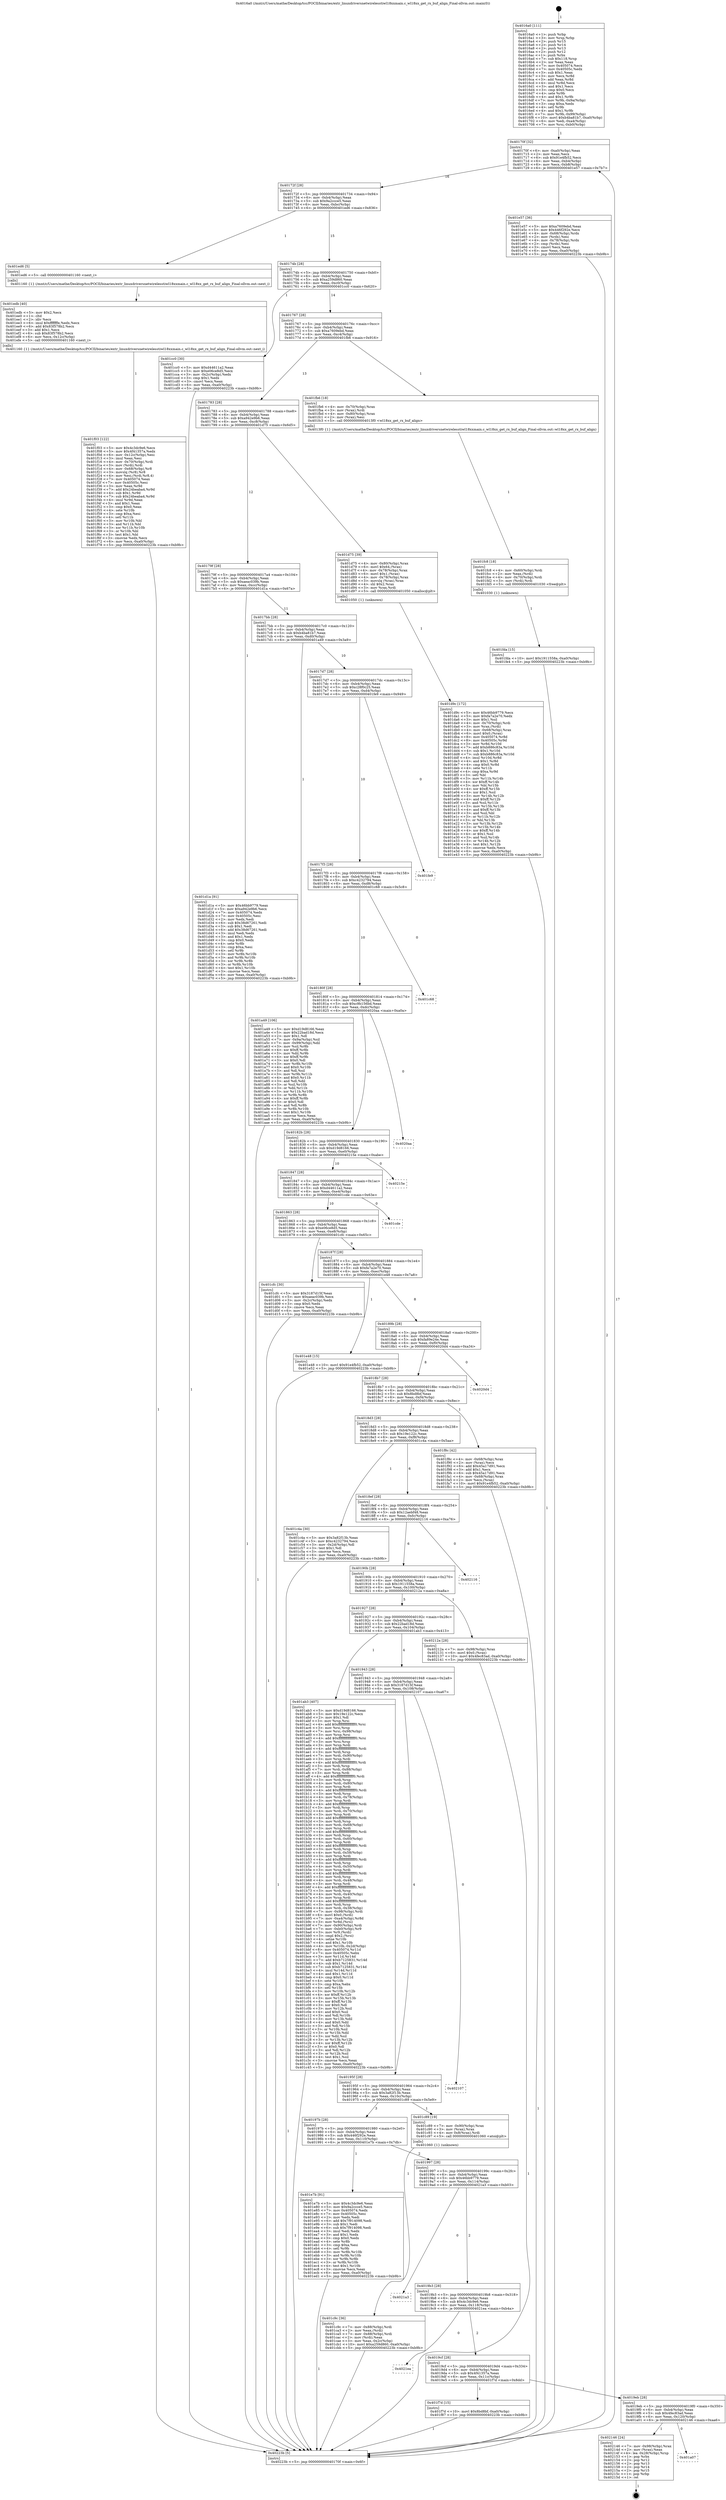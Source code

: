 digraph "0x4016a0" {
  label = "0x4016a0 (/mnt/c/Users/mathe/Desktop/tcc/POCII/binaries/extr_linuxdriversnetwirelesstiwl18xxmain.c_wl18xx_get_rx_buf_align_Final-ollvm.out::main(0))"
  labelloc = "t"
  node[shape=record]

  Entry [label="",width=0.3,height=0.3,shape=circle,fillcolor=black,style=filled]
  "0x40170f" [label="{
     0x40170f [32]\l
     | [instrs]\l
     &nbsp;&nbsp;0x40170f \<+6\>: mov -0xa0(%rbp),%eax\l
     &nbsp;&nbsp;0x401715 \<+2\>: mov %eax,%ecx\l
     &nbsp;&nbsp;0x401717 \<+6\>: sub $0x91e4fb52,%ecx\l
     &nbsp;&nbsp;0x40171d \<+6\>: mov %eax,-0xb4(%rbp)\l
     &nbsp;&nbsp;0x401723 \<+6\>: mov %ecx,-0xb8(%rbp)\l
     &nbsp;&nbsp;0x401729 \<+6\>: je 0000000000401e57 \<main+0x7b7\>\l
  }"]
  "0x401e57" [label="{
     0x401e57 [36]\l
     | [instrs]\l
     &nbsp;&nbsp;0x401e57 \<+5\>: mov $0xa7609ebd,%eax\l
     &nbsp;&nbsp;0x401e5c \<+5\>: mov $0x446f292e,%ecx\l
     &nbsp;&nbsp;0x401e61 \<+4\>: mov -0x68(%rbp),%rdx\l
     &nbsp;&nbsp;0x401e65 \<+2\>: mov (%rdx),%esi\l
     &nbsp;&nbsp;0x401e67 \<+4\>: mov -0x78(%rbp),%rdx\l
     &nbsp;&nbsp;0x401e6b \<+2\>: cmp (%rdx),%esi\l
     &nbsp;&nbsp;0x401e6d \<+3\>: cmovl %ecx,%eax\l
     &nbsp;&nbsp;0x401e70 \<+6\>: mov %eax,-0xa0(%rbp)\l
     &nbsp;&nbsp;0x401e76 \<+5\>: jmp 000000000040223b \<main+0xb9b\>\l
  }"]
  "0x40172f" [label="{
     0x40172f [28]\l
     | [instrs]\l
     &nbsp;&nbsp;0x40172f \<+5\>: jmp 0000000000401734 \<main+0x94\>\l
     &nbsp;&nbsp;0x401734 \<+6\>: mov -0xb4(%rbp),%eax\l
     &nbsp;&nbsp;0x40173a \<+5\>: sub $0x9a2ccce5,%eax\l
     &nbsp;&nbsp;0x40173f \<+6\>: mov %eax,-0xbc(%rbp)\l
     &nbsp;&nbsp;0x401745 \<+6\>: je 0000000000401ed6 \<main+0x836\>\l
  }"]
  Exit [label="",width=0.3,height=0.3,shape=circle,fillcolor=black,style=filled,peripheries=2]
  "0x401ed6" [label="{
     0x401ed6 [5]\l
     | [instrs]\l
     &nbsp;&nbsp;0x401ed6 \<+5\>: call 0000000000401160 \<next_i\>\l
     | [calls]\l
     &nbsp;&nbsp;0x401160 \{1\} (/mnt/c/Users/mathe/Desktop/tcc/POCII/binaries/extr_linuxdriversnetwirelesstiwl18xxmain.c_wl18xx_get_rx_buf_align_Final-ollvm.out::next_i)\l
  }"]
  "0x40174b" [label="{
     0x40174b [28]\l
     | [instrs]\l
     &nbsp;&nbsp;0x40174b \<+5\>: jmp 0000000000401750 \<main+0xb0\>\l
     &nbsp;&nbsp;0x401750 \<+6\>: mov -0xb4(%rbp),%eax\l
     &nbsp;&nbsp;0x401756 \<+5\>: sub $0xa259d860,%eax\l
     &nbsp;&nbsp;0x40175b \<+6\>: mov %eax,-0xc0(%rbp)\l
     &nbsp;&nbsp;0x401761 \<+6\>: je 0000000000401cc0 \<main+0x620\>\l
  }"]
  "0x401a07" [label="{
     0x401a07\l
  }", style=dashed]
  "0x401cc0" [label="{
     0x401cc0 [30]\l
     | [instrs]\l
     &nbsp;&nbsp;0x401cc0 \<+5\>: mov $0xd44611a2,%eax\l
     &nbsp;&nbsp;0x401cc5 \<+5\>: mov $0xe06ce8d5,%ecx\l
     &nbsp;&nbsp;0x401cca \<+3\>: mov -0x2c(%rbp),%edx\l
     &nbsp;&nbsp;0x401ccd \<+3\>: cmp $0x1,%edx\l
     &nbsp;&nbsp;0x401cd0 \<+3\>: cmovl %ecx,%eax\l
     &nbsp;&nbsp;0x401cd3 \<+6\>: mov %eax,-0xa0(%rbp)\l
     &nbsp;&nbsp;0x401cd9 \<+5\>: jmp 000000000040223b \<main+0xb9b\>\l
  }"]
  "0x401767" [label="{
     0x401767 [28]\l
     | [instrs]\l
     &nbsp;&nbsp;0x401767 \<+5\>: jmp 000000000040176c \<main+0xcc\>\l
     &nbsp;&nbsp;0x40176c \<+6\>: mov -0xb4(%rbp),%eax\l
     &nbsp;&nbsp;0x401772 \<+5\>: sub $0xa7609ebd,%eax\l
     &nbsp;&nbsp;0x401777 \<+6\>: mov %eax,-0xc4(%rbp)\l
     &nbsp;&nbsp;0x40177d \<+6\>: je 0000000000401fb6 \<main+0x916\>\l
  }"]
  "0x402146" [label="{
     0x402146 [24]\l
     | [instrs]\l
     &nbsp;&nbsp;0x402146 \<+7\>: mov -0x98(%rbp),%rax\l
     &nbsp;&nbsp;0x40214d \<+2\>: mov (%rax),%eax\l
     &nbsp;&nbsp;0x40214f \<+4\>: lea -0x28(%rbp),%rsp\l
     &nbsp;&nbsp;0x402153 \<+1\>: pop %rbx\l
     &nbsp;&nbsp;0x402154 \<+2\>: pop %r12\l
     &nbsp;&nbsp;0x402156 \<+2\>: pop %r13\l
     &nbsp;&nbsp;0x402158 \<+2\>: pop %r14\l
     &nbsp;&nbsp;0x40215a \<+2\>: pop %r15\l
     &nbsp;&nbsp;0x40215c \<+1\>: pop %rbp\l
     &nbsp;&nbsp;0x40215d \<+1\>: ret\l
  }"]
  "0x401fb6" [label="{
     0x401fb6 [18]\l
     | [instrs]\l
     &nbsp;&nbsp;0x401fb6 \<+4\>: mov -0x70(%rbp),%rax\l
     &nbsp;&nbsp;0x401fba \<+3\>: mov (%rax),%rdi\l
     &nbsp;&nbsp;0x401fbd \<+4\>: mov -0x80(%rbp),%rax\l
     &nbsp;&nbsp;0x401fc1 \<+2\>: mov (%rax),%esi\l
     &nbsp;&nbsp;0x401fc3 \<+5\>: call 00000000004013f0 \<wl18xx_get_rx_buf_align\>\l
     | [calls]\l
     &nbsp;&nbsp;0x4013f0 \{1\} (/mnt/c/Users/mathe/Desktop/tcc/POCII/binaries/extr_linuxdriversnetwirelesstiwl18xxmain.c_wl18xx_get_rx_buf_align_Final-ollvm.out::wl18xx_get_rx_buf_align)\l
  }"]
  "0x401783" [label="{
     0x401783 [28]\l
     | [instrs]\l
     &nbsp;&nbsp;0x401783 \<+5\>: jmp 0000000000401788 \<main+0xe8\>\l
     &nbsp;&nbsp;0x401788 \<+6\>: mov -0xb4(%rbp),%eax\l
     &nbsp;&nbsp;0x40178e \<+5\>: sub $0xa942e9b6,%eax\l
     &nbsp;&nbsp;0x401793 \<+6\>: mov %eax,-0xc8(%rbp)\l
     &nbsp;&nbsp;0x401799 \<+6\>: je 0000000000401d75 \<main+0x6d5\>\l
  }"]
  "0x401fda" [label="{
     0x401fda [15]\l
     | [instrs]\l
     &nbsp;&nbsp;0x401fda \<+10\>: movl $0x1911558a,-0xa0(%rbp)\l
     &nbsp;&nbsp;0x401fe4 \<+5\>: jmp 000000000040223b \<main+0xb9b\>\l
  }"]
  "0x401d75" [label="{
     0x401d75 [39]\l
     | [instrs]\l
     &nbsp;&nbsp;0x401d75 \<+4\>: mov -0x80(%rbp),%rax\l
     &nbsp;&nbsp;0x401d79 \<+6\>: movl $0x64,(%rax)\l
     &nbsp;&nbsp;0x401d7f \<+4\>: mov -0x78(%rbp),%rax\l
     &nbsp;&nbsp;0x401d83 \<+6\>: movl $0x1,(%rax)\l
     &nbsp;&nbsp;0x401d89 \<+4\>: mov -0x78(%rbp),%rax\l
     &nbsp;&nbsp;0x401d8d \<+3\>: movslq (%rax),%rax\l
     &nbsp;&nbsp;0x401d90 \<+4\>: shl $0x2,%rax\l
     &nbsp;&nbsp;0x401d94 \<+3\>: mov %rax,%rdi\l
     &nbsp;&nbsp;0x401d97 \<+5\>: call 0000000000401050 \<malloc@plt\>\l
     | [calls]\l
     &nbsp;&nbsp;0x401050 \{1\} (unknown)\l
  }"]
  "0x40179f" [label="{
     0x40179f [28]\l
     | [instrs]\l
     &nbsp;&nbsp;0x40179f \<+5\>: jmp 00000000004017a4 \<main+0x104\>\l
     &nbsp;&nbsp;0x4017a4 \<+6\>: mov -0xb4(%rbp),%eax\l
     &nbsp;&nbsp;0x4017aa \<+5\>: sub $0xaeac039b,%eax\l
     &nbsp;&nbsp;0x4017af \<+6\>: mov %eax,-0xcc(%rbp)\l
     &nbsp;&nbsp;0x4017b5 \<+6\>: je 0000000000401d1a \<main+0x67a\>\l
  }"]
  "0x401fc8" [label="{
     0x401fc8 [18]\l
     | [instrs]\l
     &nbsp;&nbsp;0x401fc8 \<+4\>: mov -0x60(%rbp),%rdi\l
     &nbsp;&nbsp;0x401fcc \<+2\>: mov %eax,(%rdi)\l
     &nbsp;&nbsp;0x401fce \<+4\>: mov -0x70(%rbp),%rdi\l
     &nbsp;&nbsp;0x401fd2 \<+3\>: mov (%rdi),%rdi\l
     &nbsp;&nbsp;0x401fd5 \<+5\>: call 0000000000401030 \<free@plt\>\l
     | [calls]\l
     &nbsp;&nbsp;0x401030 \{1\} (unknown)\l
  }"]
  "0x401d1a" [label="{
     0x401d1a [91]\l
     | [instrs]\l
     &nbsp;&nbsp;0x401d1a \<+5\>: mov $0x46bb9779,%eax\l
     &nbsp;&nbsp;0x401d1f \<+5\>: mov $0xa942e9b6,%ecx\l
     &nbsp;&nbsp;0x401d24 \<+7\>: mov 0x405074,%edx\l
     &nbsp;&nbsp;0x401d2b \<+7\>: mov 0x40505c,%esi\l
     &nbsp;&nbsp;0x401d32 \<+2\>: mov %edx,%edi\l
     &nbsp;&nbsp;0x401d34 \<+6\>: sub $0x38d67261,%edi\l
     &nbsp;&nbsp;0x401d3a \<+3\>: sub $0x1,%edi\l
     &nbsp;&nbsp;0x401d3d \<+6\>: add $0x38d67261,%edi\l
     &nbsp;&nbsp;0x401d43 \<+3\>: imul %edi,%edx\l
     &nbsp;&nbsp;0x401d46 \<+3\>: and $0x1,%edx\l
     &nbsp;&nbsp;0x401d49 \<+3\>: cmp $0x0,%edx\l
     &nbsp;&nbsp;0x401d4c \<+4\>: sete %r8b\l
     &nbsp;&nbsp;0x401d50 \<+3\>: cmp $0xa,%esi\l
     &nbsp;&nbsp;0x401d53 \<+4\>: setl %r9b\l
     &nbsp;&nbsp;0x401d57 \<+3\>: mov %r8b,%r10b\l
     &nbsp;&nbsp;0x401d5a \<+3\>: and %r9b,%r10b\l
     &nbsp;&nbsp;0x401d5d \<+3\>: xor %r9b,%r8b\l
     &nbsp;&nbsp;0x401d60 \<+3\>: or %r8b,%r10b\l
     &nbsp;&nbsp;0x401d63 \<+4\>: test $0x1,%r10b\l
     &nbsp;&nbsp;0x401d67 \<+3\>: cmovne %ecx,%eax\l
     &nbsp;&nbsp;0x401d6a \<+6\>: mov %eax,-0xa0(%rbp)\l
     &nbsp;&nbsp;0x401d70 \<+5\>: jmp 000000000040223b \<main+0xb9b\>\l
  }"]
  "0x4017bb" [label="{
     0x4017bb [28]\l
     | [instrs]\l
     &nbsp;&nbsp;0x4017bb \<+5\>: jmp 00000000004017c0 \<main+0x120\>\l
     &nbsp;&nbsp;0x4017c0 \<+6\>: mov -0xb4(%rbp),%eax\l
     &nbsp;&nbsp;0x4017c6 \<+5\>: sub $0xb4ba81b7,%eax\l
     &nbsp;&nbsp;0x4017cb \<+6\>: mov %eax,-0xd0(%rbp)\l
     &nbsp;&nbsp;0x4017d1 \<+6\>: je 0000000000401a49 \<main+0x3a9\>\l
  }"]
  "0x4019eb" [label="{
     0x4019eb [28]\l
     | [instrs]\l
     &nbsp;&nbsp;0x4019eb \<+5\>: jmp 00000000004019f0 \<main+0x350\>\l
     &nbsp;&nbsp;0x4019f0 \<+6\>: mov -0xb4(%rbp),%eax\l
     &nbsp;&nbsp;0x4019f6 \<+5\>: sub $0x4fec83ad,%eax\l
     &nbsp;&nbsp;0x4019fb \<+6\>: mov %eax,-0x120(%rbp)\l
     &nbsp;&nbsp;0x401a01 \<+6\>: je 0000000000402146 \<main+0xaa6\>\l
  }"]
  "0x401a49" [label="{
     0x401a49 [106]\l
     | [instrs]\l
     &nbsp;&nbsp;0x401a49 \<+5\>: mov $0xd19d8166,%eax\l
     &nbsp;&nbsp;0x401a4e \<+5\>: mov $0x22bad18d,%ecx\l
     &nbsp;&nbsp;0x401a53 \<+2\>: mov $0x1,%dl\l
     &nbsp;&nbsp;0x401a55 \<+7\>: mov -0x9a(%rbp),%sil\l
     &nbsp;&nbsp;0x401a5c \<+7\>: mov -0x99(%rbp),%dil\l
     &nbsp;&nbsp;0x401a63 \<+3\>: mov %sil,%r8b\l
     &nbsp;&nbsp;0x401a66 \<+4\>: xor $0xff,%r8b\l
     &nbsp;&nbsp;0x401a6a \<+3\>: mov %dil,%r9b\l
     &nbsp;&nbsp;0x401a6d \<+4\>: xor $0xff,%r9b\l
     &nbsp;&nbsp;0x401a71 \<+3\>: xor $0x0,%dl\l
     &nbsp;&nbsp;0x401a74 \<+3\>: mov %r8b,%r10b\l
     &nbsp;&nbsp;0x401a77 \<+4\>: and $0x0,%r10b\l
     &nbsp;&nbsp;0x401a7b \<+3\>: and %dl,%sil\l
     &nbsp;&nbsp;0x401a7e \<+3\>: mov %r9b,%r11b\l
     &nbsp;&nbsp;0x401a81 \<+4\>: and $0x0,%r11b\l
     &nbsp;&nbsp;0x401a85 \<+3\>: and %dl,%dil\l
     &nbsp;&nbsp;0x401a88 \<+3\>: or %sil,%r10b\l
     &nbsp;&nbsp;0x401a8b \<+3\>: or %dil,%r11b\l
     &nbsp;&nbsp;0x401a8e \<+3\>: xor %r11b,%r10b\l
     &nbsp;&nbsp;0x401a91 \<+3\>: or %r9b,%r8b\l
     &nbsp;&nbsp;0x401a94 \<+4\>: xor $0xff,%r8b\l
     &nbsp;&nbsp;0x401a98 \<+3\>: or $0x0,%dl\l
     &nbsp;&nbsp;0x401a9b \<+3\>: and %dl,%r8b\l
     &nbsp;&nbsp;0x401a9e \<+3\>: or %r8b,%r10b\l
     &nbsp;&nbsp;0x401aa1 \<+4\>: test $0x1,%r10b\l
     &nbsp;&nbsp;0x401aa5 \<+3\>: cmovne %ecx,%eax\l
     &nbsp;&nbsp;0x401aa8 \<+6\>: mov %eax,-0xa0(%rbp)\l
     &nbsp;&nbsp;0x401aae \<+5\>: jmp 000000000040223b \<main+0xb9b\>\l
  }"]
  "0x4017d7" [label="{
     0x4017d7 [28]\l
     | [instrs]\l
     &nbsp;&nbsp;0x4017d7 \<+5\>: jmp 00000000004017dc \<main+0x13c\>\l
     &nbsp;&nbsp;0x4017dc \<+6\>: mov -0xb4(%rbp),%eax\l
     &nbsp;&nbsp;0x4017e2 \<+5\>: sub $0xc28f0c25,%eax\l
     &nbsp;&nbsp;0x4017e7 \<+6\>: mov %eax,-0xd4(%rbp)\l
     &nbsp;&nbsp;0x4017ed \<+6\>: je 0000000000401fe9 \<main+0x949\>\l
  }"]
  "0x40223b" [label="{
     0x40223b [5]\l
     | [instrs]\l
     &nbsp;&nbsp;0x40223b \<+5\>: jmp 000000000040170f \<main+0x6f\>\l
  }"]
  "0x4016a0" [label="{
     0x4016a0 [111]\l
     | [instrs]\l
     &nbsp;&nbsp;0x4016a0 \<+1\>: push %rbp\l
     &nbsp;&nbsp;0x4016a1 \<+3\>: mov %rsp,%rbp\l
     &nbsp;&nbsp;0x4016a4 \<+2\>: push %r15\l
     &nbsp;&nbsp;0x4016a6 \<+2\>: push %r14\l
     &nbsp;&nbsp;0x4016a8 \<+2\>: push %r13\l
     &nbsp;&nbsp;0x4016aa \<+2\>: push %r12\l
     &nbsp;&nbsp;0x4016ac \<+1\>: push %rbx\l
     &nbsp;&nbsp;0x4016ad \<+7\>: sub $0x118,%rsp\l
     &nbsp;&nbsp;0x4016b4 \<+2\>: xor %eax,%eax\l
     &nbsp;&nbsp;0x4016b6 \<+7\>: mov 0x405074,%ecx\l
     &nbsp;&nbsp;0x4016bd \<+7\>: mov 0x40505c,%edx\l
     &nbsp;&nbsp;0x4016c4 \<+3\>: sub $0x1,%eax\l
     &nbsp;&nbsp;0x4016c7 \<+3\>: mov %ecx,%r8d\l
     &nbsp;&nbsp;0x4016ca \<+3\>: add %eax,%r8d\l
     &nbsp;&nbsp;0x4016cd \<+4\>: imul %r8d,%ecx\l
     &nbsp;&nbsp;0x4016d1 \<+3\>: and $0x1,%ecx\l
     &nbsp;&nbsp;0x4016d4 \<+3\>: cmp $0x0,%ecx\l
     &nbsp;&nbsp;0x4016d7 \<+4\>: sete %r9b\l
     &nbsp;&nbsp;0x4016db \<+4\>: and $0x1,%r9b\l
     &nbsp;&nbsp;0x4016df \<+7\>: mov %r9b,-0x9a(%rbp)\l
     &nbsp;&nbsp;0x4016e6 \<+3\>: cmp $0xa,%edx\l
     &nbsp;&nbsp;0x4016e9 \<+4\>: setl %r9b\l
     &nbsp;&nbsp;0x4016ed \<+4\>: and $0x1,%r9b\l
     &nbsp;&nbsp;0x4016f1 \<+7\>: mov %r9b,-0x99(%rbp)\l
     &nbsp;&nbsp;0x4016f8 \<+10\>: movl $0xb4ba81b7,-0xa0(%rbp)\l
     &nbsp;&nbsp;0x401702 \<+6\>: mov %edi,-0xa4(%rbp)\l
     &nbsp;&nbsp;0x401708 \<+7\>: mov %rsi,-0xb0(%rbp)\l
  }"]
  "0x401f7d" [label="{
     0x401f7d [15]\l
     | [instrs]\l
     &nbsp;&nbsp;0x401f7d \<+10\>: movl $0x8bd8bf,-0xa0(%rbp)\l
     &nbsp;&nbsp;0x401f87 \<+5\>: jmp 000000000040223b \<main+0xb9b\>\l
  }"]
  "0x401fe9" [label="{
     0x401fe9\l
  }", style=dashed]
  "0x4017f3" [label="{
     0x4017f3 [28]\l
     | [instrs]\l
     &nbsp;&nbsp;0x4017f3 \<+5\>: jmp 00000000004017f8 \<main+0x158\>\l
     &nbsp;&nbsp;0x4017f8 \<+6\>: mov -0xb4(%rbp),%eax\l
     &nbsp;&nbsp;0x4017fe \<+5\>: sub $0xc4232794,%eax\l
     &nbsp;&nbsp;0x401803 \<+6\>: mov %eax,-0xd8(%rbp)\l
     &nbsp;&nbsp;0x401809 \<+6\>: je 0000000000401c68 \<main+0x5c8\>\l
  }"]
  "0x4019cf" [label="{
     0x4019cf [28]\l
     | [instrs]\l
     &nbsp;&nbsp;0x4019cf \<+5\>: jmp 00000000004019d4 \<main+0x334\>\l
     &nbsp;&nbsp;0x4019d4 \<+6\>: mov -0xb4(%rbp),%eax\l
     &nbsp;&nbsp;0x4019da \<+5\>: sub $0x4f41357a,%eax\l
     &nbsp;&nbsp;0x4019df \<+6\>: mov %eax,-0x11c(%rbp)\l
     &nbsp;&nbsp;0x4019e5 \<+6\>: je 0000000000401f7d \<main+0x8dd\>\l
  }"]
  "0x401c68" [label="{
     0x401c68\l
  }", style=dashed]
  "0x40180f" [label="{
     0x40180f [28]\l
     | [instrs]\l
     &nbsp;&nbsp;0x40180f \<+5\>: jmp 0000000000401814 \<main+0x174\>\l
     &nbsp;&nbsp;0x401814 \<+6\>: mov -0xb4(%rbp),%eax\l
     &nbsp;&nbsp;0x40181a \<+5\>: sub $0xc9b156bd,%eax\l
     &nbsp;&nbsp;0x40181f \<+6\>: mov %eax,-0xdc(%rbp)\l
     &nbsp;&nbsp;0x401825 \<+6\>: je 00000000004020aa \<main+0xa0a\>\l
  }"]
  "0x4021ea" [label="{
     0x4021ea\l
  }", style=dashed]
  "0x4020aa" [label="{
     0x4020aa\l
  }", style=dashed]
  "0x40182b" [label="{
     0x40182b [28]\l
     | [instrs]\l
     &nbsp;&nbsp;0x40182b \<+5\>: jmp 0000000000401830 \<main+0x190\>\l
     &nbsp;&nbsp;0x401830 \<+6\>: mov -0xb4(%rbp),%eax\l
     &nbsp;&nbsp;0x401836 \<+5\>: sub $0xd19d8166,%eax\l
     &nbsp;&nbsp;0x40183b \<+6\>: mov %eax,-0xe0(%rbp)\l
     &nbsp;&nbsp;0x401841 \<+6\>: je 000000000040215e \<main+0xabe\>\l
  }"]
  "0x4019b3" [label="{
     0x4019b3 [28]\l
     | [instrs]\l
     &nbsp;&nbsp;0x4019b3 \<+5\>: jmp 00000000004019b8 \<main+0x318\>\l
     &nbsp;&nbsp;0x4019b8 \<+6\>: mov -0xb4(%rbp),%eax\l
     &nbsp;&nbsp;0x4019be \<+5\>: sub $0x4c3dc9e6,%eax\l
     &nbsp;&nbsp;0x4019c3 \<+6\>: mov %eax,-0x118(%rbp)\l
     &nbsp;&nbsp;0x4019c9 \<+6\>: je 00000000004021ea \<main+0xb4a\>\l
  }"]
  "0x40215e" [label="{
     0x40215e\l
  }", style=dashed]
  "0x401847" [label="{
     0x401847 [28]\l
     | [instrs]\l
     &nbsp;&nbsp;0x401847 \<+5\>: jmp 000000000040184c \<main+0x1ac\>\l
     &nbsp;&nbsp;0x40184c \<+6\>: mov -0xb4(%rbp),%eax\l
     &nbsp;&nbsp;0x401852 \<+5\>: sub $0xd44611a2,%eax\l
     &nbsp;&nbsp;0x401857 \<+6\>: mov %eax,-0xe4(%rbp)\l
     &nbsp;&nbsp;0x40185d \<+6\>: je 0000000000401cde \<main+0x63e\>\l
  }"]
  "0x4021a3" [label="{
     0x4021a3\l
  }", style=dashed]
  "0x401cde" [label="{
     0x401cde\l
  }", style=dashed]
  "0x401863" [label="{
     0x401863 [28]\l
     | [instrs]\l
     &nbsp;&nbsp;0x401863 \<+5\>: jmp 0000000000401868 \<main+0x1c8\>\l
     &nbsp;&nbsp;0x401868 \<+6\>: mov -0xb4(%rbp),%eax\l
     &nbsp;&nbsp;0x40186e \<+5\>: sub $0xe06ce8d5,%eax\l
     &nbsp;&nbsp;0x401873 \<+6\>: mov %eax,-0xe8(%rbp)\l
     &nbsp;&nbsp;0x401879 \<+6\>: je 0000000000401cfc \<main+0x65c\>\l
  }"]
  "0x401f03" [label="{
     0x401f03 [122]\l
     | [instrs]\l
     &nbsp;&nbsp;0x401f03 \<+5\>: mov $0x4c3dc9e6,%ecx\l
     &nbsp;&nbsp;0x401f08 \<+5\>: mov $0x4f41357a,%edx\l
     &nbsp;&nbsp;0x401f0d \<+6\>: mov -0x12c(%rbp),%esi\l
     &nbsp;&nbsp;0x401f13 \<+3\>: imul %eax,%esi\l
     &nbsp;&nbsp;0x401f16 \<+4\>: mov -0x70(%rbp),%rdi\l
     &nbsp;&nbsp;0x401f1a \<+3\>: mov (%rdi),%rdi\l
     &nbsp;&nbsp;0x401f1d \<+4\>: mov -0x68(%rbp),%r8\l
     &nbsp;&nbsp;0x401f21 \<+3\>: movslq (%r8),%r8\l
     &nbsp;&nbsp;0x401f24 \<+4\>: mov %esi,(%rdi,%r8,4)\l
     &nbsp;&nbsp;0x401f28 \<+7\>: mov 0x405074,%eax\l
     &nbsp;&nbsp;0x401f2f \<+7\>: mov 0x40505c,%esi\l
     &nbsp;&nbsp;0x401f36 \<+3\>: mov %eax,%r9d\l
     &nbsp;&nbsp;0x401f39 \<+7\>: add $0x24beaba4,%r9d\l
     &nbsp;&nbsp;0x401f40 \<+4\>: sub $0x1,%r9d\l
     &nbsp;&nbsp;0x401f44 \<+7\>: sub $0x24beaba4,%r9d\l
     &nbsp;&nbsp;0x401f4b \<+4\>: imul %r9d,%eax\l
     &nbsp;&nbsp;0x401f4f \<+3\>: and $0x1,%eax\l
     &nbsp;&nbsp;0x401f52 \<+3\>: cmp $0x0,%eax\l
     &nbsp;&nbsp;0x401f55 \<+4\>: sete %r10b\l
     &nbsp;&nbsp;0x401f59 \<+3\>: cmp $0xa,%esi\l
     &nbsp;&nbsp;0x401f5c \<+4\>: setl %r11b\l
     &nbsp;&nbsp;0x401f60 \<+3\>: mov %r10b,%bl\l
     &nbsp;&nbsp;0x401f63 \<+3\>: and %r11b,%bl\l
     &nbsp;&nbsp;0x401f66 \<+3\>: xor %r11b,%r10b\l
     &nbsp;&nbsp;0x401f69 \<+3\>: or %r10b,%bl\l
     &nbsp;&nbsp;0x401f6c \<+3\>: test $0x1,%bl\l
     &nbsp;&nbsp;0x401f6f \<+3\>: cmovne %edx,%ecx\l
     &nbsp;&nbsp;0x401f72 \<+6\>: mov %ecx,-0xa0(%rbp)\l
     &nbsp;&nbsp;0x401f78 \<+5\>: jmp 000000000040223b \<main+0xb9b\>\l
  }"]
  "0x401cfc" [label="{
     0x401cfc [30]\l
     | [instrs]\l
     &nbsp;&nbsp;0x401cfc \<+5\>: mov $0x3187d15f,%eax\l
     &nbsp;&nbsp;0x401d01 \<+5\>: mov $0xaeac039b,%ecx\l
     &nbsp;&nbsp;0x401d06 \<+3\>: mov -0x2c(%rbp),%edx\l
     &nbsp;&nbsp;0x401d09 \<+3\>: cmp $0x0,%edx\l
     &nbsp;&nbsp;0x401d0c \<+3\>: cmove %ecx,%eax\l
     &nbsp;&nbsp;0x401d0f \<+6\>: mov %eax,-0xa0(%rbp)\l
     &nbsp;&nbsp;0x401d15 \<+5\>: jmp 000000000040223b \<main+0xb9b\>\l
  }"]
  "0x40187f" [label="{
     0x40187f [28]\l
     | [instrs]\l
     &nbsp;&nbsp;0x40187f \<+5\>: jmp 0000000000401884 \<main+0x1e4\>\l
     &nbsp;&nbsp;0x401884 \<+6\>: mov -0xb4(%rbp),%eax\l
     &nbsp;&nbsp;0x40188a \<+5\>: sub $0xfa7a2e70,%eax\l
     &nbsp;&nbsp;0x40188f \<+6\>: mov %eax,-0xec(%rbp)\l
     &nbsp;&nbsp;0x401895 \<+6\>: je 0000000000401e48 \<main+0x7a8\>\l
  }"]
  "0x401edb" [label="{
     0x401edb [40]\l
     | [instrs]\l
     &nbsp;&nbsp;0x401edb \<+5\>: mov $0x2,%ecx\l
     &nbsp;&nbsp;0x401ee0 \<+1\>: cltd\l
     &nbsp;&nbsp;0x401ee1 \<+2\>: idiv %ecx\l
     &nbsp;&nbsp;0x401ee3 \<+6\>: imul $0xfffffffe,%edx,%ecx\l
     &nbsp;&nbsp;0x401ee9 \<+6\>: add $0x83f578b2,%ecx\l
     &nbsp;&nbsp;0x401eef \<+3\>: add $0x1,%ecx\l
     &nbsp;&nbsp;0x401ef2 \<+6\>: sub $0x83f578b2,%ecx\l
     &nbsp;&nbsp;0x401ef8 \<+6\>: mov %ecx,-0x12c(%rbp)\l
     &nbsp;&nbsp;0x401efe \<+5\>: call 0000000000401160 \<next_i\>\l
     | [calls]\l
     &nbsp;&nbsp;0x401160 \{1\} (/mnt/c/Users/mathe/Desktop/tcc/POCII/binaries/extr_linuxdriversnetwirelesstiwl18xxmain.c_wl18xx_get_rx_buf_align_Final-ollvm.out::next_i)\l
  }"]
  "0x401e48" [label="{
     0x401e48 [15]\l
     | [instrs]\l
     &nbsp;&nbsp;0x401e48 \<+10\>: movl $0x91e4fb52,-0xa0(%rbp)\l
     &nbsp;&nbsp;0x401e52 \<+5\>: jmp 000000000040223b \<main+0xb9b\>\l
  }"]
  "0x40189b" [label="{
     0x40189b [28]\l
     | [instrs]\l
     &nbsp;&nbsp;0x40189b \<+5\>: jmp 00000000004018a0 \<main+0x200\>\l
     &nbsp;&nbsp;0x4018a0 \<+6\>: mov -0xb4(%rbp),%eax\l
     &nbsp;&nbsp;0x4018a6 \<+5\>: sub $0xfa89e24e,%eax\l
     &nbsp;&nbsp;0x4018ab \<+6\>: mov %eax,-0xf0(%rbp)\l
     &nbsp;&nbsp;0x4018b1 \<+6\>: je 00000000004020d4 \<main+0xa34\>\l
  }"]
  "0x401997" [label="{
     0x401997 [28]\l
     | [instrs]\l
     &nbsp;&nbsp;0x401997 \<+5\>: jmp 000000000040199c \<main+0x2fc\>\l
     &nbsp;&nbsp;0x40199c \<+6\>: mov -0xb4(%rbp),%eax\l
     &nbsp;&nbsp;0x4019a2 \<+5\>: sub $0x46bb9779,%eax\l
     &nbsp;&nbsp;0x4019a7 \<+6\>: mov %eax,-0x114(%rbp)\l
     &nbsp;&nbsp;0x4019ad \<+6\>: je 00000000004021a3 \<main+0xb03\>\l
  }"]
  "0x4020d4" [label="{
     0x4020d4\l
  }", style=dashed]
  "0x4018b7" [label="{
     0x4018b7 [28]\l
     | [instrs]\l
     &nbsp;&nbsp;0x4018b7 \<+5\>: jmp 00000000004018bc \<main+0x21c\>\l
     &nbsp;&nbsp;0x4018bc \<+6\>: mov -0xb4(%rbp),%eax\l
     &nbsp;&nbsp;0x4018c2 \<+5\>: sub $0x8bd8bf,%eax\l
     &nbsp;&nbsp;0x4018c7 \<+6\>: mov %eax,-0xf4(%rbp)\l
     &nbsp;&nbsp;0x4018cd \<+6\>: je 0000000000401f8c \<main+0x8ec\>\l
  }"]
  "0x401e7b" [label="{
     0x401e7b [91]\l
     | [instrs]\l
     &nbsp;&nbsp;0x401e7b \<+5\>: mov $0x4c3dc9e6,%eax\l
     &nbsp;&nbsp;0x401e80 \<+5\>: mov $0x9a2ccce5,%ecx\l
     &nbsp;&nbsp;0x401e85 \<+7\>: mov 0x405074,%edx\l
     &nbsp;&nbsp;0x401e8c \<+7\>: mov 0x40505c,%esi\l
     &nbsp;&nbsp;0x401e93 \<+2\>: mov %edx,%edi\l
     &nbsp;&nbsp;0x401e95 \<+6\>: add $0x7f914098,%edi\l
     &nbsp;&nbsp;0x401e9b \<+3\>: sub $0x1,%edi\l
     &nbsp;&nbsp;0x401e9e \<+6\>: sub $0x7f914098,%edi\l
     &nbsp;&nbsp;0x401ea4 \<+3\>: imul %edi,%edx\l
     &nbsp;&nbsp;0x401ea7 \<+3\>: and $0x1,%edx\l
     &nbsp;&nbsp;0x401eaa \<+3\>: cmp $0x0,%edx\l
     &nbsp;&nbsp;0x401ead \<+4\>: sete %r8b\l
     &nbsp;&nbsp;0x401eb1 \<+3\>: cmp $0xa,%esi\l
     &nbsp;&nbsp;0x401eb4 \<+4\>: setl %r9b\l
     &nbsp;&nbsp;0x401eb8 \<+3\>: mov %r8b,%r10b\l
     &nbsp;&nbsp;0x401ebb \<+3\>: and %r9b,%r10b\l
     &nbsp;&nbsp;0x401ebe \<+3\>: xor %r9b,%r8b\l
     &nbsp;&nbsp;0x401ec1 \<+3\>: or %r8b,%r10b\l
     &nbsp;&nbsp;0x401ec4 \<+4\>: test $0x1,%r10b\l
     &nbsp;&nbsp;0x401ec8 \<+3\>: cmovne %ecx,%eax\l
     &nbsp;&nbsp;0x401ecb \<+6\>: mov %eax,-0xa0(%rbp)\l
     &nbsp;&nbsp;0x401ed1 \<+5\>: jmp 000000000040223b \<main+0xb9b\>\l
  }"]
  "0x401f8c" [label="{
     0x401f8c [42]\l
     | [instrs]\l
     &nbsp;&nbsp;0x401f8c \<+4\>: mov -0x68(%rbp),%rax\l
     &nbsp;&nbsp;0x401f90 \<+2\>: mov (%rax),%ecx\l
     &nbsp;&nbsp;0x401f92 \<+6\>: add $0x45a17d91,%ecx\l
     &nbsp;&nbsp;0x401f98 \<+3\>: add $0x1,%ecx\l
     &nbsp;&nbsp;0x401f9b \<+6\>: sub $0x45a17d91,%ecx\l
     &nbsp;&nbsp;0x401fa1 \<+4\>: mov -0x68(%rbp),%rax\l
     &nbsp;&nbsp;0x401fa5 \<+2\>: mov %ecx,(%rax)\l
     &nbsp;&nbsp;0x401fa7 \<+10\>: movl $0x91e4fb52,-0xa0(%rbp)\l
     &nbsp;&nbsp;0x401fb1 \<+5\>: jmp 000000000040223b \<main+0xb9b\>\l
  }"]
  "0x4018d3" [label="{
     0x4018d3 [28]\l
     | [instrs]\l
     &nbsp;&nbsp;0x4018d3 \<+5\>: jmp 00000000004018d8 \<main+0x238\>\l
     &nbsp;&nbsp;0x4018d8 \<+6\>: mov -0xb4(%rbp),%eax\l
     &nbsp;&nbsp;0x4018de \<+5\>: sub $0x19e122c,%eax\l
     &nbsp;&nbsp;0x4018e3 \<+6\>: mov %eax,-0xf8(%rbp)\l
     &nbsp;&nbsp;0x4018e9 \<+6\>: je 0000000000401c4a \<main+0x5aa\>\l
  }"]
  "0x401d9c" [label="{
     0x401d9c [172]\l
     | [instrs]\l
     &nbsp;&nbsp;0x401d9c \<+5\>: mov $0x46bb9779,%ecx\l
     &nbsp;&nbsp;0x401da1 \<+5\>: mov $0xfa7a2e70,%edx\l
     &nbsp;&nbsp;0x401da6 \<+3\>: mov $0x1,%sil\l
     &nbsp;&nbsp;0x401da9 \<+4\>: mov -0x70(%rbp),%rdi\l
     &nbsp;&nbsp;0x401dad \<+3\>: mov %rax,(%rdi)\l
     &nbsp;&nbsp;0x401db0 \<+4\>: mov -0x68(%rbp),%rax\l
     &nbsp;&nbsp;0x401db4 \<+6\>: movl $0x0,(%rax)\l
     &nbsp;&nbsp;0x401dba \<+8\>: mov 0x405074,%r8d\l
     &nbsp;&nbsp;0x401dc2 \<+8\>: mov 0x40505c,%r9d\l
     &nbsp;&nbsp;0x401dca \<+3\>: mov %r8d,%r10d\l
     &nbsp;&nbsp;0x401dcd \<+7\>: add $0xb886c83a,%r10d\l
     &nbsp;&nbsp;0x401dd4 \<+4\>: sub $0x1,%r10d\l
     &nbsp;&nbsp;0x401dd8 \<+7\>: sub $0xb886c83a,%r10d\l
     &nbsp;&nbsp;0x401ddf \<+4\>: imul %r10d,%r8d\l
     &nbsp;&nbsp;0x401de3 \<+4\>: and $0x1,%r8d\l
     &nbsp;&nbsp;0x401de7 \<+4\>: cmp $0x0,%r8d\l
     &nbsp;&nbsp;0x401deb \<+4\>: sete %r11b\l
     &nbsp;&nbsp;0x401def \<+4\>: cmp $0xa,%r9d\l
     &nbsp;&nbsp;0x401df3 \<+3\>: setl %bl\l
     &nbsp;&nbsp;0x401df6 \<+3\>: mov %r11b,%r14b\l
     &nbsp;&nbsp;0x401df9 \<+4\>: xor $0xff,%r14b\l
     &nbsp;&nbsp;0x401dfd \<+3\>: mov %bl,%r15b\l
     &nbsp;&nbsp;0x401e00 \<+4\>: xor $0xff,%r15b\l
     &nbsp;&nbsp;0x401e04 \<+4\>: xor $0x1,%sil\l
     &nbsp;&nbsp;0x401e08 \<+3\>: mov %r14b,%r12b\l
     &nbsp;&nbsp;0x401e0b \<+4\>: and $0xff,%r12b\l
     &nbsp;&nbsp;0x401e0f \<+3\>: and %sil,%r11b\l
     &nbsp;&nbsp;0x401e12 \<+3\>: mov %r15b,%r13b\l
     &nbsp;&nbsp;0x401e15 \<+4\>: and $0xff,%r13b\l
     &nbsp;&nbsp;0x401e19 \<+3\>: and %sil,%bl\l
     &nbsp;&nbsp;0x401e1c \<+3\>: or %r11b,%r12b\l
     &nbsp;&nbsp;0x401e1f \<+3\>: or %bl,%r13b\l
     &nbsp;&nbsp;0x401e22 \<+3\>: xor %r13b,%r12b\l
     &nbsp;&nbsp;0x401e25 \<+3\>: or %r15b,%r14b\l
     &nbsp;&nbsp;0x401e28 \<+4\>: xor $0xff,%r14b\l
     &nbsp;&nbsp;0x401e2c \<+4\>: or $0x1,%sil\l
     &nbsp;&nbsp;0x401e30 \<+3\>: and %sil,%r14b\l
     &nbsp;&nbsp;0x401e33 \<+3\>: or %r14b,%r12b\l
     &nbsp;&nbsp;0x401e36 \<+4\>: test $0x1,%r12b\l
     &nbsp;&nbsp;0x401e3a \<+3\>: cmovne %edx,%ecx\l
     &nbsp;&nbsp;0x401e3d \<+6\>: mov %ecx,-0xa0(%rbp)\l
     &nbsp;&nbsp;0x401e43 \<+5\>: jmp 000000000040223b \<main+0xb9b\>\l
  }"]
  "0x401c4a" [label="{
     0x401c4a [30]\l
     | [instrs]\l
     &nbsp;&nbsp;0x401c4a \<+5\>: mov $0x3a82f13b,%eax\l
     &nbsp;&nbsp;0x401c4f \<+5\>: mov $0xc4232794,%ecx\l
     &nbsp;&nbsp;0x401c54 \<+3\>: mov -0x2d(%rbp),%dl\l
     &nbsp;&nbsp;0x401c57 \<+3\>: test $0x1,%dl\l
     &nbsp;&nbsp;0x401c5a \<+3\>: cmovne %ecx,%eax\l
     &nbsp;&nbsp;0x401c5d \<+6\>: mov %eax,-0xa0(%rbp)\l
     &nbsp;&nbsp;0x401c63 \<+5\>: jmp 000000000040223b \<main+0xb9b\>\l
  }"]
  "0x4018ef" [label="{
     0x4018ef [28]\l
     | [instrs]\l
     &nbsp;&nbsp;0x4018ef \<+5\>: jmp 00000000004018f4 \<main+0x254\>\l
     &nbsp;&nbsp;0x4018f4 \<+6\>: mov -0xb4(%rbp),%eax\l
     &nbsp;&nbsp;0x4018fa \<+5\>: sub $0x12aebf48,%eax\l
     &nbsp;&nbsp;0x4018ff \<+6\>: mov %eax,-0xfc(%rbp)\l
     &nbsp;&nbsp;0x401905 \<+6\>: je 0000000000402116 \<main+0xa76\>\l
  }"]
  "0x401c9c" [label="{
     0x401c9c [36]\l
     | [instrs]\l
     &nbsp;&nbsp;0x401c9c \<+7\>: mov -0x88(%rbp),%rdi\l
     &nbsp;&nbsp;0x401ca3 \<+2\>: mov %eax,(%rdi)\l
     &nbsp;&nbsp;0x401ca5 \<+7\>: mov -0x88(%rbp),%rdi\l
     &nbsp;&nbsp;0x401cac \<+2\>: mov (%rdi),%eax\l
     &nbsp;&nbsp;0x401cae \<+3\>: mov %eax,-0x2c(%rbp)\l
     &nbsp;&nbsp;0x401cb1 \<+10\>: movl $0xa259d860,-0xa0(%rbp)\l
     &nbsp;&nbsp;0x401cbb \<+5\>: jmp 000000000040223b \<main+0xb9b\>\l
  }"]
  "0x402116" [label="{
     0x402116\l
  }", style=dashed]
  "0x40190b" [label="{
     0x40190b [28]\l
     | [instrs]\l
     &nbsp;&nbsp;0x40190b \<+5\>: jmp 0000000000401910 \<main+0x270\>\l
     &nbsp;&nbsp;0x401910 \<+6\>: mov -0xb4(%rbp),%eax\l
     &nbsp;&nbsp;0x401916 \<+5\>: sub $0x1911558a,%eax\l
     &nbsp;&nbsp;0x40191b \<+6\>: mov %eax,-0x100(%rbp)\l
     &nbsp;&nbsp;0x401921 \<+6\>: je 000000000040212a \<main+0xa8a\>\l
  }"]
  "0x40197b" [label="{
     0x40197b [28]\l
     | [instrs]\l
     &nbsp;&nbsp;0x40197b \<+5\>: jmp 0000000000401980 \<main+0x2e0\>\l
     &nbsp;&nbsp;0x401980 \<+6\>: mov -0xb4(%rbp),%eax\l
     &nbsp;&nbsp;0x401986 \<+5\>: sub $0x446f292e,%eax\l
     &nbsp;&nbsp;0x40198b \<+6\>: mov %eax,-0x110(%rbp)\l
     &nbsp;&nbsp;0x401991 \<+6\>: je 0000000000401e7b \<main+0x7db\>\l
  }"]
  "0x40212a" [label="{
     0x40212a [28]\l
     | [instrs]\l
     &nbsp;&nbsp;0x40212a \<+7\>: mov -0x98(%rbp),%rax\l
     &nbsp;&nbsp;0x402131 \<+6\>: movl $0x0,(%rax)\l
     &nbsp;&nbsp;0x402137 \<+10\>: movl $0x4fec83ad,-0xa0(%rbp)\l
     &nbsp;&nbsp;0x402141 \<+5\>: jmp 000000000040223b \<main+0xb9b\>\l
  }"]
  "0x401927" [label="{
     0x401927 [28]\l
     | [instrs]\l
     &nbsp;&nbsp;0x401927 \<+5\>: jmp 000000000040192c \<main+0x28c\>\l
     &nbsp;&nbsp;0x40192c \<+6\>: mov -0xb4(%rbp),%eax\l
     &nbsp;&nbsp;0x401932 \<+5\>: sub $0x22bad18d,%eax\l
     &nbsp;&nbsp;0x401937 \<+6\>: mov %eax,-0x104(%rbp)\l
     &nbsp;&nbsp;0x40193d \<+6\>: je 0000000000401ab3 \<main+0x413\>\l
  }"]
  "0x401c89" [label="{
     0x401c89 [19]\l
     | [instrs]\l
     &nbsp;&nbsp;0x401c89 \<+7\>: mov -0x90(%rbp),%rax\l
     &nbsp;&nbsp;0x401c90 \<+3\>: mov (%rax),%rax\l
     &nbsp;&nbsp;0x401c93 \<+4\>: mov 0x8(%rax),%rdi\l
     &nbsp;&nbsp;0x401c97 \<+5\>: call 0000000000401060 \<atoi@plt\>\l
     | [calls]\l
     &nbsp;&nbsp;0x401060 \{1\} (unknown)\l
  }"]
  "0x401ab3" [label="{
     0x401ab3 [407]\l
     | [instrs]\l
     &nbsp;&nbsp;0x401ab3 \<+5\>: mov $0xd19d8166,%eax\l
     &nbsp;&nbsp;0x401ab8 \<+5\>: mov $0x19e122c,%ecx\l
     &nbsp;&nbsp;0x401abd \<+2\>: mov $0x1,%dl\l
     &nbsp;&nbsp;0x401abf \<+3\>: mov %rsp,%rsi\l
     &nbsp;&nbsp;0x401ac2 \<+4\>: add $0xfffffffffffffff0,%rsi\l
     &nbsp;&nbsp;0x401ac6 \<+3\>: mov %rsi,%rsp\l
     &nbsp;&nbsp;0x401ac9 \<+7\>: mov %rsi,-0x98(%rbp)\l
     &nbsp;&nbsp;0x401ad0 \<+3\>: mov %rsp,%rsi\l
     &nbsp;&nbsp;0x401ad3 \<+4\>: add $0xfffffffffffffff0,%rsi\l
     &nbsp;&nbsp;0x401ad7 \<+3\>: mov %rsi,%rsp\l
     &nbsp;&nbsp;0x401ada \<+3\>: mov %rsp,%rdi\l
     &nbsp;&nbsp;0x401add \<+4\>: add $0xfffffffffffffff0,%rdi\l
     &nbsp;&nbsp;0x401ae1 \<+3\>: mov %rdi,%rsp\l
     &nbsp;&nbsp;0x401ae4 \<+7\>: mov %rdi,-0x90(%rbp)\l
     &nbsp;&nbsp;0x401aeb \<+3\>: mov %rsp,%rdi\l
     &nbsp;&nbsp;0x401aee \<+4\>: add $0xfffffffffffffff0,%rdi\l
     &nbsp;&nbsp;0x401af2 \<+3\>: mov %rdi,%rsp\l
     &nbsp;&nbsp;0x401af5 \<+7\>: mov %rdi,-0x88(%rbp)\l
     &nbsp;&nbsp;0x401afc \<+3\>: mov %rsp,%rdi\l
     &nbsp;&nbsp;0x401aff \<+4\>: add $0xfffffffffffffff0,%rdi\l
     &nbsp;&nbsp;0x401b03 \<+3\>: mov %rdi,%rsp\l
     &nbsp;&nbsp;0x401b06 \<+4\>: mov %rdi,-0x80(%rbp)\l
     &nbsp;&nbsp;0x401b0a \<+3\>: mov %rsp,%rdi\l
     &nbsp;&nbsp;0x401b0d \<+4\>: add $0xfffffffffffffff0,%rdi\l
     &nbsp;&nbsp;0x401b11 \<+3\>: mov %rdi,%rsp\l
     &nbsp;&nbsp;0x401b14 \<+4\>: mov %rdi,-0x78(%rbp)\l
     &nbsp;&nbsp;0x401b18 \<+3\>: mov %rsp,%rdi\l
     &nbsp;&nbsp;0x401b1b \<+4\>: add $0xfffffffffffffff0,%rdi\l
     &nbsp;&nbsp;0x401b1f \<+3\>: mov %rdi,%rsp\l
     &nbsp;&nbsp;0x401b22 \<+4\>: mov %rdi,-0x70(%rbp)\l
     &nbsp;&nbsp;0x401b26 \<+3\>: mov %rsp,%rdi\l
     &nbsp;&nbsp;0x401b29 \<+4\>: add $0xfffffffffffffff0,%rdi\l
     &nbsp;&nbsp;0x401b2d \<+3\>: mov %rdi,%rsp\l
     &nbsp;&nbsp;0x401b30 \<+4\>: mov %rdi,-0x68(%rbp)\l
     &nbsp;&nbsp;0x401b34 \<+3\>: mov %rsp,%rdi\l
     &nbsp;&nbsp;0x401b37 \<+4\>: add $0xfffffffffffffff0,%rdi\l
     &nbsp;&nbsp;0x401b3b \<+3\>: mov %rdi,%rsp\l
     &nbsp;&nbsp;0x401b3e \<+4\>: mov %rdi,-0x60(%rbp)\l
     &nbsp;&nbsp;0x401b42 \<+3\>: mov %rsp,%rdi\l
     &nbsp;&nbsp;0x401b45 \<+4\>: add $0xfffffffffffffff0,%rdi\l
     &nbsp;&nbsp;0x401b49 \<+3\>: mov %rdi,%rsp\l
     &nbsp;&nbsp;0x401b4c \<+4\>: mov %rdi,-0x58(%rbp)\l
     &nbsp;&nbsp;0x401b50 \<+3\>: mov %rsp,%rdi\l
     &nbsp;&nbsp;0x401b53 \<+4\>: add $0xfffffffffffffff0,%rdi\l
     &nbsp;&nbsp;0x401b57 \<+3\>: mov %rdi,%rsp\l
     &nbsp;&nbsp;0x401b5a \<+4\>: mov %rdi,-0x50(%rbp)\l
     &nbsp;&nbsp;0x401b5e \<+3\>: mov %rsp,%rdi\l
     &nbsp;&nbsp;0x401b61 \<+4\>: add $0xfffffffffffffff0,%rdi\l
     &nbsp;&nbsp;0x401b65 \<+3\>: mov %rdi,%rsp\l
     &nbsp;&nbsp;0x401b68 \<+4\>: mov %rdi,-0x48(%rbp)\l
     &nbsp;&nbsp;0x401b6c \<+3\>: mov %rsp,%rdi\l
     &nbsp;&nbsp;0x401b6f \<+4\>: add $0xfffffffffffffff0,%rdi\l
     &nbsp;&nbsp;0x401b73 \<+3\>: mov %rdi,%rsp\l
     &nbsp;&nbsp;0x401b76 \<+4\>: mov %rdi,-0x40(%rbp)\l
     &nbsp;&nbsp;0x401b7a \<+3\>: mov %rsp,%rdi\l
     &nbsp;&nbsp;0x401b7d \<+4\>: add $0xfffffffffffffff0,%rdi\l
     &nbsp;&nbsp;0x401b81 \<+3\>: mov %rdi,%rsp\l
     &nbsp;&nbsp;0x401b84 \<+4\>: mov %rdi,-0x38(%rbp)\l
     &nbsp;&nbsp;0x401b88 \<+7\>: mov -0x98(%rbp),%rdi\l
     &nbsp;&nbsp;0x401b8f \<+6\>: movl $0x0,(%rdi)\l
     &nbsp;&nbsp;0x401b95 \<+7\>: mov -0xa4(%rbp),%r8d\l
     &nbsp;&nbsp;0x401b9c \<+3\>: mov %r8d,(%rsi)\l
     &nbsp;&nbsp;0x401b9f \<+7\>: mov -0x90(%rbp),%rdi\l
     &nbsp;&nbsp;0x401ba6 \<+7\>: mov -0xb0(%rbp),%r9\l
     &nbsp;&nbsp;0x401bad \<+3\>: mov %r9,(%rdi)\l
     &nbsp;&nbsp;0x401bb0 \<+3\>: cmpl $0x2,(%rsi)\l
     &nbsp;&nbsp;0x401bb3 \<+4\>: setne %r10b\l
     &nbsp;&nbsp;0x401bb7 \<+4\>: and $0x1,%r10b\l
     &nbsp;&nbsp;0x401bbb \<+4\>: mov %r10b,-0x2d(%rbp)\l
     &nbsp;&nbsp;0x401bbf \<+8\>: mov 0x405074,%r11d\l
     &nbsp;&nbsp;0x401bc7 \<+7\>: mov 0x40505c,%ebx\l
     &nbsp;&nbsp;0x401bce \<+3\>: mov %r11d,%r14d\l
     &nbsp;&nbsp;0x401bd1 \<+7\>: add $0xb7125831,%r14d\l
     &nbsp;&nbsp;0x401bd8 \<+4\>: sub $0x1,%r14d\l
     &nbsp;&nbsp;0x401bdc \<+7\>: sub $0xb7125831,%r14d\l
     &nbsp;&nbsp;0x401be3 \<+4\>: imul %r14d,%r11d\l
     &nbsp;&nbsp;0x401be7 \<+4\>: and $0x1,%r11d\l
     &nbsp;&nbsp;0x401beb \<+4\>: cmp $0x0,%r11d\l
     &nbsp;&nbsp;0x401bef \<+4\>: sete %r10b\l
     &nbsp;&nbsp;0x401bf3 \<+3\>: cmp $0xa,%ebx\l
     &nbsp;&nbsp;0x401bf6 \<+4\>: setl %r15b\l
     &nbsp;&nbsp;0x401bfa \<+3\>: mov %r10b,%r12b\l
     &nbsp;&nbsp;0x401bfd \<+4\>: xor $0xff,%r12b\l
     &nbsp;&nbsp;0x401c01 \<+3\>: mov %r15b,%r13b\l
     &nbsp;&nbsp;0x401c04 \<+4\>: xor $0xff,%r13b\l
     &nbsp;&nbsp;0x401c08 \<+3\>: xor $0x0,%dl\l
     &nbsp;&nbsp;0x401c0b \<+3\>: mov %r12b,%sil\l
     &nbsp;&nbsp;0x401c0e \<+4\>: and $0x0,%sil\l
     &nbsp;&nbsp;0x401c12 \<+3\>: and %dl,%r10b\l
     &nbsp;&nbsp;0x401c15 \<+3\>: mov %r13b,%dil\l
     &nbsp;&nbsp;0x401c18 \<+4\>: and $0x0,%dil\l
     &nbsp;&nbsp;0x401c1c \<+3\>: and %dl,%r15b\l
     &nbsp;&nbsp;0x401c1f \<+3\>: or %r10b,%sil\l
     &nbsp;&nbsp;0x401c22 \<+3\>: or %r15b,%dil\l
     &nbsp;&nbsp;0x401c25 \<+3\>: xor %dil,%sil\l
     &nbsp;&nbsp;0x401c28 \<+3\>: or %r13b,%r12b\l
     &nbsp;&nbsp;0x401c2b \<+4\>: xor $0xff,%r12b\l
     &nbsp;&nbsp;0x401c2f \<+3\>: or $0x0,%dl\l
     &nbsp;&nbsp;0x401c32 \<+3\>: and %dl,%r12b\l
     &nbsp;&nbsp;0x401c35 \<+3\>: or %r12b,%sil\l
     &nbsp;&nbsp;0x401c38 \<+4\>: test $0x1,%sil\l
     &nbsp;&nbsp;0x401c3c \<+3\>: cmovne %ecx,%eax\l
     &nbsp;&nbsp;0x401c3f \<+6\>: mov %eax,-0xa0(%rbp)\l
     &nbsp;&nbsp;0x401c45 \<+5\>: jmp 000000000040223b \<main+0xb9b\>\l
  }"]
  "0x401943" [label="{
     0x401943 [28]\l
     | [instrs]\l
     &nbsp;&nbsp;0x401943 \<+5\>: jmp 0000000000401948 \<main+0x2a8\>\l
     &nbsp;&nbsp;0x401948 \<+6\>: mov -0xb4(%rbp),%eax\l
     &nbsp;&nbsp;0x40194e \<+5\>: sub $0x3187d15f,%eax\l
     &nbsp;&nbsp;0x401953 \<+6\>: mov %eax,-0x108(%rbp)\l
     &nbsp;&nbsp;0x401959 \<+6\>: je 0000000000402107 \<main+0xa67\>\l
  }"]
  "0x40195f" [label="{
     0x40195f [28]\l
     | [instrs]\l
     &nbsp;&nbsp;0x40195f \<+5\>: jmp 0000000000401964 \<main+0x2c4\>\l
     &nbsp;&nbsp;0x401964 \<+6\>: mov -0xb4(%rbp),%eax\l
     &nbsp;&nbsp;0x40196a \<+5\>: sub $0x3a82f13b,%eax\l
     &nbsp;&nbsp;0x40196f \<+6\>: mov %eax,-0x10c(%rbp)\l
     &nbsp;&nbsp;0x401975 \<+6\>: je 0000000000401c89 \<main+0x5e9\>\l
  }"]
  "0x402107" [label="{
     0x402107\l
  }", style=dashed]
  Entry -> "0x4016a0" [label=" 1"]
  "0x40170f" -> "0x401e57" [label=" 2"]
  "0x40170f" -> "0x40172f" [label=" 16"]
  "0x402146" -> Exit [label=" 1"]
  "0x40172f" -> "0x401ed6" [label=" 1"]
  "0x40172f" -> "0x40174b" [label=" 15"]
  "0x4019eb" -> "0x401a07" [label=" 0"]
  "0x40174b" -> "0x401cc0" [label=" 1"]
  "0x40174b" -> "0x401767" [label=" 14"]
  "0x4019eb" -> "0x402146" [label=" 1"]
  "0x401767" -> "0x401fb6" [label=" 1"]
  "0x401767" -> "0x401783" [label=" 13"]
  "0x40212a" -> "0x40223b" [label=" 1"]
  "0x401783" -> "0x401d75" [label=" 1"]
  "0x401783" -> "0x40179f" [label=" 12"]
  "0x401fda" -> "0x40223b" [label=" 1"]
  "0x40179f" -> "0x401d1a" [label=" 1"]
  "0x40179f" -> "0x4017bb" [label=" 11"]
  "0x401fc8" -> "0x401fda" [label=" 1"]
  "0x4017bb" -> "0x401a49" [label=" 1"]
  "0x4017bb" -> "0x4017d7" [label=" 10"]
  "0x401a49" -> "0x40223b" [label=" 1"]
  "0x4016a0" -> "0x40170f" [label=" 1"]
  "0x40223b" -> "0x40170f" [label=" 17"]
  "0x401fb6" -> "0x401fc8" [label=" 1"]
  "0x4017d7" -> "0x401fe9" [label=" 0"]
  "0x4017d7" -> "0x4017f3" [label=" 10"]
  "0x401f8c" -> "0x40223b" [label=" 1"]
  "0x4017f3" -> "0x401c68" [label=" 0"]
  "0x4017f3" -> "0x40180f" [label=" 10"]
  "0x4019cf" -> "0x4019eb" [label=" 1"]
  "0x40180f" -> "0x4020aa" [label=" 0"]
  "0x40180f" -> "0x40182b" [label=" 10"]
  "0x4019cf" -> "0x401f7d" [label=" 1"]
  "0x40182b" -> "0x40215e" [label=" 0"]
  "0x40182b" -> "0x401847" [label=" 10"]
  "0x4019b3" -> "0x4019cf" [label=" 2"]
  "0x401847" -> "0x401cde" [label=" 0"]
  "0x401847" -> "0x401863" [label=" 10"]
  "0x4019b3" -> "0x4021ea" [label=" 0"]
  "0x401863" -> "0x401cfc" [label=" 1"]
  "0x401863" -> "0x40187f" [label=" 9"]
  "0x401997" -> "0x4019b3" [label=" 2"]
  "0x40187f" -> "0x401e48" [label=" 1"]
  "0x40187f" -> "0x40189b" [label=" 8"]
  "0x401997" -> "0x4021a3" [label=" 0"]
  "0x40189b" -> "0x4020d4" [label=" 0"]
  "0x40189b" -> "0x4018b7" [label=" 8"]
  "0x401f7d" -> "0x40223b" [label=" 1"]
  "0x4018b7" -> "0x401f8c" [label=" 1"]
  "0x4018b7" -> "0x4018d3" [label=" 7"]
  "0x401f03" -> "0x40223b" [label=" 1"]
  "0x4018d3" -> "0x401c4a" [label=" 1"]
  "0x4018d3" -> "0x4018ef" [label=" 6"]
  "0x401ed6" -> "0x401edb" [label=" 1"]
  "0x4018ef" -> "0x402116" [label=" 0"]
  "0x4018ef" -> "0x40190b" [label=" 6"]
  "0x401e7b" -> "0x40223b" [label=" 1"]
  "0x40190b" -> "0x40212a" [label=" 1"]
  "0x40190b" -> "0x401927" [label=" 5"]
  "0x40197b" -> "0x401997" [label=" 2"]
  "0x401927" -> "0x401ab3" [label=" 1"]
  "0x401927" -> "0x401943" [label=" 4"]
  "0x40197b" -> "0x401e7b" [label=" 1"]
  "0x401ab3" -> "0x40223b" [label=" 1"]
  "0x401c4a" -> "0x40223b" [label=" 1"]
  "0x401e57" -> "0x40223b" [label=" 2"]
  "0x401943" -> "0x402107" [label=" 0"]
  "0x401943" -> "0x40195f" [label=" 4"]
  "0x401edb" -> "0x401f03" [label=" 1"]
  "0x40195f" -> "0x401c89" [label=" 1"]
  "0x40195f" -> "0x40197b" [label=" 3"]
  "0x401c89" -> "0x401c9c" [label=" 1"]
  "0x401c9c" -> "0x40223b" [label=" 1"]
  "0x401cc0" -> "0x40223b" [label=" 1"]
  "0x401cfc" -> "0x40223b" [label=" 1"]
  "0x401d1a" -> "0x40223b" [label=" 1"]
  "0x401d75" -> "0x401d9c" [label=" 1"]
  "0x401d9c" -> "0x40223b" [label=" 1"]
  "0x401e48" -> "0x40223b" [label=" 1"]
}
